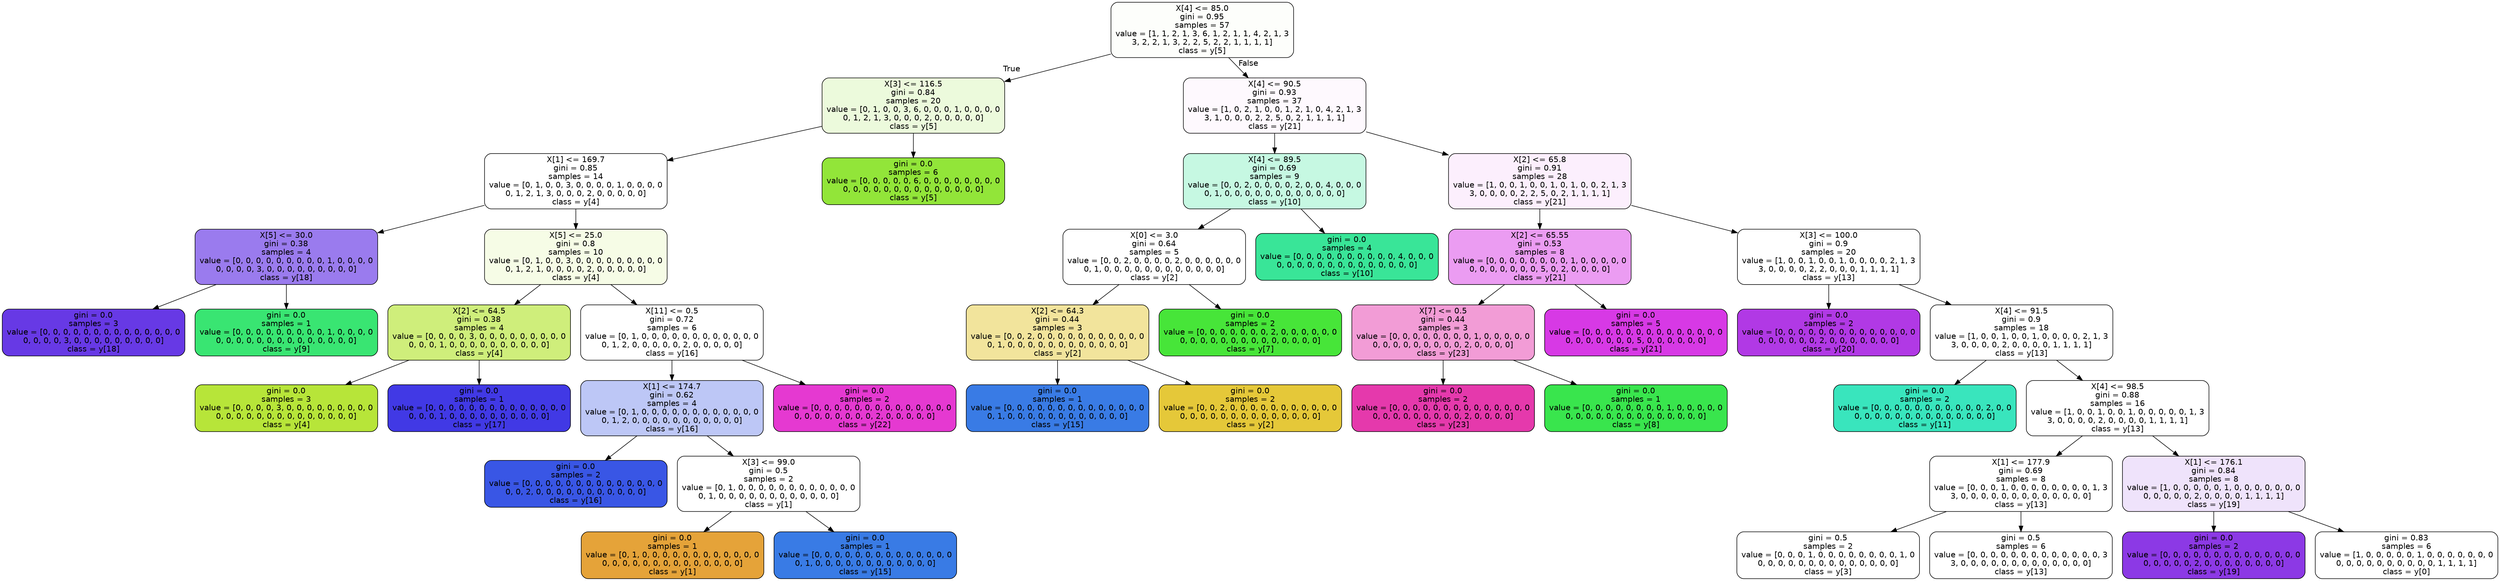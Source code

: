 digraph Tree {
node [shape=box, style="filled, rounded", color="black", fontname=helvetica] ;
edge [fontname=helvetica] ;
0 [label="X[4] <= 85.0\ngini = 0.95\nsamples = 57\nvalue = [1, 1, 2, 1, 3, 6, 1, 2, 1, 1, 4, 2, 1, 3\n3, 2, 2, 1, 3, 2, 2, 5, 2, 2, 1, 1, 1, 1]\nclass = y[5]", fillcolor="#fdfefb"] ;
1 [label="X[3] <= 116.5\ngini = 0.84\nsamples = 20\nvalue = [0, 1, 0, 0, 3, 6, 0, 0, 0, 1, 0, 0, 0, 0\n0, 1, 2, 1, 3, 0, 0, 0, 2, 0, 0, 0, 0, 0]\nclass = y[5]", fillcolor="#ecfadc"] ;
0 -> 1 [labeldistance=2.5, labelangle=45, headlabel="True"] ;
2 [label="X[1] <= 169.7\ngini = 0.85\nsamples = 14\nvalue = [0, 1, 0, 0, 3, 0, 0, 0, 0, 1, 0, 0, 0, 0\n0, 1, 2, 1, 3, 0, 0, 0, 2, 0, 0, 0, 0, 0]\nclass = y[4]", fillcolor="#ffffff"] ;
1 -> 2 ;
3 [label="X[5] <= 30.0\ngini = 0.38\nsamples = 4\nvalue = [0, 0, 0, 0, 0, 0, 0, 0, 0, 1, 0, 0, 0, 0\n0, 0, 0, 0, 3, 0, 0, 0, 0, 0, 0, 0, 0, 0]\nclass = y[18]", fillcolor="#9a7bee"] ;
2 -> 3 ;
4 [label="gini = 0.0\nsamples = 3\nvalue = [0, 0, 0, 0, 0, 0, 0, 0, 0, 0, 0, 0, 0, 0\n0, 0, 0, 0, 3, 0, 0, 0, 0, 0, 0, 0, 0, 0]\nclass = y[18]", fillcolor="#6739e5"] ;
3 -> 4 ;
5 [label="gini = 0.0\nsamples = 1\nvalue = [0, 0, 0, 0, 0, 0, 0, 0, 0, 1, 0, 0, 0, 0\n0, 0, 0, 0, 0, 0, 0, 0, 0, 0, 0, 0, 0, 0]\nclass = y[9]", fillcolor="#39e572"] ;
3 -> 5 ;
6 [label="X[5] <= 25.0\ngini = 0.8\nsamples = 10\nvalue = [0, 1, 0, 0, 3, 0, 0, 0, 0, 0, 0, 0, 0, 0\n0, 1, 2, 1, 0, 0, 0, 0, 2, 0, 0, 0, 0, 0]\nclass = y[4]", fillcolor="#f6fce6"] ;
2 -> 6 ;
7 [label="X[2] <= 64.5\ngini = 0.38\nsamples = 4\nvalue = [0, 0, 0, 0, 3, 0, 0, 0, 0, 0, 0, 0, 0, 0\n0, 0, 0, 1, 0, 0, 0, 0, 0, 0, 0, 0, 0, 0]\nclass = y[4]", fillcolor="#cfee7b"] ;
6 -> 7 ;
8 [label="gini = 0.0\nsamples = 3\nvalue = [0, 0, 0, 0, 3, 0, 0, 0, 0, 0, 0, 0, 0, 0\n0, 0, 0, 0, 0, 0, 0, 0, 0, 0, 0, 0, 0, 0]\nclass = y[4]", fillcolor="#b7e539"] ;
7 -> 8 ;
9 [label="gini = 0.0\nsamples = 1\nvalue = [0, 0, 0, 0, 0, 0, 0, 0, 0, 0, 0, 0, 0, 0\n0, 0, 0, 1, 0, 0, 0, 0, 0, 0, 0, 0, 0, 0]\nclass = y[17]", fillcolor="#4139e5"] ;
7 -> 9 ;
10 [label="X[11] <= 0.5\ngini = 0.72\nsamples = 6\nvalue = [0, 1, 0, 0, 0, 0, 0, 0, 0, 0, 0, 0, 0, 0\n0, 1, 2, 0, 0, 0, 0, 0, 2, 0, 0, 0, 0, 0]\nclass = y[16]", fillcolor="#ffffff"] ;
6 -> 10 ;
11 [label="X[1] <= 174.7\ngini = 0.62\nsamples = 4\nvalue = [0, 1, 0, 0, 0, 0, 0, 0, 0, 0, 0, 0, 0, 0\n0, 1, 2, 0, 0, 0, 0, 0, 0, 0, 0, 0, 0, 0]\nclass = y[16]", fillcolor="#bdc7f6"] ;
10 -> 11 ;
12 [label="gini = 0.0\nsamples = 2\nvalue = [0, 0, 0, 0, 0, 0, 0, 0, 0, 0, 0, 0, 0, 0\n0, 0, 2, 0, 0, 0, 0, 0, 0, 0, 0, 0, 0, 0]\nclass = y[16]", fillcolor="#3956e5"] ;
11 -> 12 ;
13 [label="X[3] <= 99.0\ngini = 0.5\nsamples = 2\nvalue = [0, 1, 0, 0, 0, 0, 0, 0, 0, 0, 0, 0, 0, 0\n0, 1, 0, 0, 0, 0, 0, 0, 0, 0, 0, 0, 0, 0]\nclass = y[1]", fillcolor="#ffffff"] ;
11 -> 13 ;
14 [label="gini = 0.0\nsamples = 1\nvalue = [0, 1, 0, 0, 0, 0, 0, 0, 0, 0, 0, 0, 0, 0\n0, 0, 0, 0, 0, 0, 0, 0, 0, 0, 0, 0, 0, 0]\nclass = y[1]", fillcolor="#e5a339"] ;
13 -> 14 ;
15 [label="gini = 0.0\nsamples = 1\nvalue = [0, 0, 0, 0, 0, 0, 0, 0, 0, 0, 0, 0, 0, 0\n0, 1, 0, 0, 0, 0, 0, 0, 0, 0, 0, 0, 0, 0]\nclass = y[15]", fillcolor="#397be5"] ;
13 -> 15 ;
16 [label="gini = 0.0\nsamples = 2\nvalue = [0, 0, 0, 0, 0, 0, 0, 0, 0, 0, 0, 0, 0, 0\n0, 0, 0, 0, 0, 0, 0, 0, 2, 0, 0, 0, 0, 0]\nclass = y[22]", fillcolor="#e539d1"] ;
10 -> 16 ;
17 [label="gini = 0.0\nsamples = 6\nvalue = [0, 0, 0, 0, 0, 6, 0, 0, 0, 0, 0, 0, 0, 0\n0, 0, 0, 0, 0, 0, 0, 0, 0, 0, 0, 0, 0, 0]\nclass = y[5]", fillcolor="#92e539"] ;
1 -> 17 ;
18 [label="X[4] <= 90.5\ngini = 0.93\nsamples = 37\nvalue = [1, 0, 2, 1, 0, 0, 1, 2, 1, 0, 4, 2, 1, 3\n3, 1, 0, 0, 0, 2, 2, 5, 0, 2, 1, 1, 1, 1]\nclass = y[21]", fillcolor="#fef9fe"] ;
0 -> 18 [labeldistance=2.5, labelangle=-45, headlabel="False"] ;
19 [label="X[4] <= 89.5\ngini = 0.69\nsamples = 9\nvalue = [0, 0, 2, 0, 0, 0, 0, 2, 0, 0, 4, 0, 0, 0\n0, 1, 0, 0, 0, 0, 0, 0, 0, 0, 0, 0, 0, 0]\nclass = y[10]", fillcolor="#c6f8e2"] ;
18 -> 19 ;
20 [label="X[0] <= 3.0\ngini = 0.64\nsamples = 5\nvalue = [0, 0, 2, 0, 0, 0, 0, 2, 0, 0, 0, 0, 0, 0\n0, 1, 0, 0, 0, 0, 0, 0, 0, 0, 0, 0, 0, 0]\nclass = y[2]", fillcolor="#ffffff"] ;
19 -> 20 ;
21 [label="X[2] <= 64.3\ngini = 0.44\nsamples = 3\nvalue = [0, 0, 2, 0, 0, 0, 0, 0, 0, 0, 0, 0, 0, 0\n0, 1, 0, 0, 0, 0, 0, 0, 0, 0, 0, 0, 0, 0]\nclass = y[2]", fillcolor="#f2e49c"] ;
20 -> 21 ;
22 [label="gini = 0.0\nsamples = 1\nvalue = [0, 0, 0, 0, 0, 0, 0, 0, 0, 0, 0, 0, 0, 0\n0, 1, 0, 0, 0, 0, 0, 0, 0, 0, 0, 0, 0, 0]\nclass = y[15]", fillcolor="#397be5"] ;
21 -> 22 ;
23 [label="gini = 0.0\nsamples = 2\nvalue = [0, 0, 2, 0, 0, 0, 0, 0, 0, 0, 0, 0, 0, 0\n0, 0, 0, 0, 0, 0, 0, 0, 0, 0, 0, 0, 0, 0]\nclass = y[2]", fillcolor="#e5c839"] ;
21 -> 23 ;
24 [label="gini = 0.0\nsamples = 2\nvalue = [0, 0, 0, 0, 0, 0, 0, 2, 0, 0, 0, 0, 0, 0\n0, 0, 0, 0, 0, 0, 0, 0, 0, 0, 0, 0, 0, 0]\nclass = y[7]", fillcolor="#47e539"] ;
20 -> 24 ;
25 [label="gini = 0.0\nsamples = 4\nvalue = [0, 0, 0, 0, 0, 0, 0, 0, 0, 0, 4, 0, 0, 0\n0, 0, 0, 0, 0, 0, 0, 0, 0, 0, 0, 0, 0, 0]\nclass = y[10]", fillcolor="#39e598"] ;
19 -> 25 ;
26 [label="X[2] <= 65.8\ngini = 0.91\nsamples = 28\nvalue = [1, 0, 0, 1, 0, 0, 1, 0, 1, 0, 0, 2, 1, 3\n3, 0, 0, 0, 0, 2, 2, 5, 0, 2, 1, 1, 1, 1]\nclass = y[21]", fillcolor="#fceffd"] ;
18 -> 26 ;
27 [label="X[2] <= 65.55\ngini = 0.53\nsamples = 8\nvalue = [0, 0, 0, 0, 0, 0, 0, 0, 1, 0, 0, 0, 0, 0\n0, 0, 0, 0, 0, 0, 0, 5, 0, 2, 0, 0, 0, 0]\nclass = y[21]", fillcolor="#eb9cf2"] ;
26 -> 27 ;
28 [label="X[7] <= 0.5\ngini = 0.44\nsamples = 3\nvalue = [0, 0, 0, 0, 0, 0, 0, 0, 1, 0, 0, 0, 0, 0\n0, 0, 0, 0, 0, 0, 0, 0, 0, 2, 0, 0, 0, 0]\nclass = y[23]", fillcolor="#f29cd6"] ;
27 -> 28 ;
29 [label="gini = 0.0\nsamples = 2\nvalue = [0, 0, 0, 0, 0, 0, 0, 0, 0, 0, 0, 0, 0, 0\n0, 0, 0, 0, 0, 0, 0, 0, 0, 2, 0, 0, 0, 0]\nclass = y[23]", fillcolor="#e539ac"] ;
28 -> 29 ;
30 [label="gini = 0.0\nsamples = 1\nvalue = [0, 0, 0, 0, 0, 0, 0, 0, 1, 0, 0, 0, 0, 0\n0, 0, 0, 0, 0, 0, 0, 0, 0, 0, 0, 0, 0, 0]\nclass = y[8]", fillcolor="#39e54d"] ;
28 -> 30 ;
31 [label="gini = 0.0\nsamples = 5\nvalue = [0, 0, 0, 0, 0, 0, 0, 0, 0, 0, 0, 0, 0, 0\n0, 0, 0, 0, 0, 0, 0, 5, 0, 0, 0, 0, 0, 0]\nclass = y[21]", fillcolor="#d739e5"] ;
27 -> 31 ;
32 [label="X[3] <= 100.0\ngini = 0.9\nsamples = 20\nvalue = [1, 0, 0, 1, 0, 0, 1, 0, 0, 0, 0, 2, 1, 3\n3, 0, 0, 0, 0, 2, 2, 0, 0, 0, 1, 1, 1, 1]\nclass = y[13]", fillcolor="#ffffff"] ;
26 -> 32 ;
33 [label="gini = 0.0\nsamples = 2\nvalue = [0, 0, 0, 0, 0, 0, 0, 0, 0, 0, 0, 0, 0, 0\n0, 0, 0, 0, 0, 0, 2, 0, 0, 0, 0, 0, 0, 0]\nclass = y[20]", fillcolor="#b139e5"] ;
32 -> 33 ;
34 [label="X[4] <= 91.5\ngini = 0.9\nsamples = 18\nvalue = [1, 0, 0, 1, 0, 0, 1, 0, 0, 0, 0, 2, 1, 3\n3, 0, 0, 0, 0, 2, 0, 0, 0, 0, 1, 1, 1, 1]\nclass = y[13]", fillcolor="#ffffff"] ;
32 -> 34 ;
35 [label="gini = 0.0\nsamples = 2\nvalue = [0, 0, 0, 0, 0, 0, 0, 0, 0, 0, 0, 2, 0, 0\n0, 0, 0, 0, 0, 0, 0, 0, 0, 0, 0, 0, 0, 0]\nclass = y[11]", fillcolor="#39e5bd"] ;
34 -> 35 ;
36 [label="X[4] <= 98.5\ngini = 0.88\nsamples = 16\nvalue = [1, 0, 0, 1, 0, 0, 1, 0, 0, 0, 0, 0, 1, 3\n3, 0, 0, 0, 0, 2, 0, 0, 0, 0, 1, 1, 1, 1]\nclass = y[13]", fillcolor="#ffffff"] ;
34 -> 36 ;
37 [label="X[1] <= 177.9\ngini = 0.69\nsamples = 8\nvalue = [0, 0, 0, 1, 0, 0, 0, 0, 0, 0, 0, 0, 1, 3\n3, 0, 0, 0, 0, 0, 0, 0, 0, 0, 0, 0, 0, 0]\nclass = y[13]", fillcolor="#ffffff"] ;
36 -> 37 ;
38 [label="gini = 0.5\nsamples = 2\nvalue = [0, 0, 0, 1, 0, 0, 0, 0, 0, 0, 0, 0, 1, 0\n0, 0, 0, 0, 0, 0, 0, 0, 0, 0, 0, 0, 0, 0]\nclass = y[3]", fillcolor="#ffffff"] ;
37 -> 38 ;
39 [label="gini = 0.5\nsamples = 6\nvalue = [0, 0, 0, 0, 0, 0, 0, 0, 0, 0, 0, 0, 0, 3\n3, 0, 0, 0, 0, 0, 0, 0, 0, 0, 0, 0, 0, 0]\nclass = y[13]", fillcolor="#ffffff"] ;
37 -> 39 ;
40 [label="X[1] <= 176.1\ngini = 0.84\nsamples = 8\nvalue = [1, 0, 0, 0, 0, 0, 1, 0, 0, 0, 0, 0, 0, 0\n0, 0, 0, 0, 0, 2, 0, 0, 0, 0, 1, 1, 1, 1]\nclass = y[19]", fillcolor="#efe3fb"] ;
36 -> 40 ;
41 [label="gini = 0.0\nsamples = 2\nvalue = [0, 0, 0, 0, 0, 0, 0, 0, 0, 0, 0, 0, 0, 0\n0, 0, 0, 0, 0, 2, 0, 0, 0, 0, 0, 0, 0, 0]\nclass = y[19]", fillcolor="#8c39e5"] ;
40 -> 41 ;
42 [label="gini = 0.83\nsamples = 6\nvalue = [1, 0, 0, 0, 0, 0, 1, 0, 0, 0, 0, 0, 0, 0\n0, 0, 0, 0, 0, 0, 0, 0, 0, 0, 1, 1, 1, 1]\nclass = y[0]", fillcolor="#ffffff"] ;
40 -> 42 ;
}
